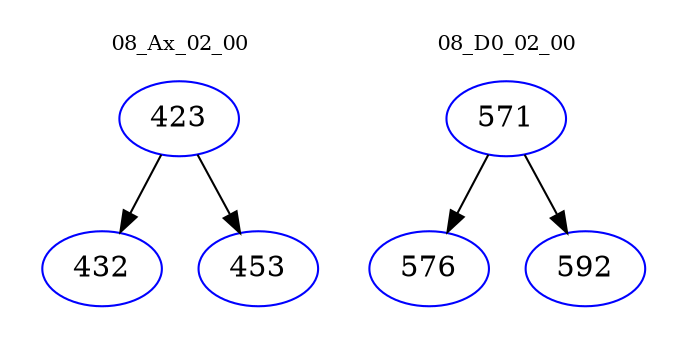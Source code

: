 digraph{
subgraph cluster_0 {
color = white
label = "08_Ax_02_00";
fontsize=10;
T0_423 [label="423", color="blue"]
T0_423 -> T0_432 [color="black"]
T0_432 [label="432", color="blue"]
T0_423 -> T0_453 [color="black"]
T0_453 [label="453", color="blue"]
}
subgraph cluster_1 {
color = white
label = "08_D0_02_00";
fontsize=10;
T1_571 [label="571", color="blue"]
T1_571 -> T1_576 [color="black"]
T1_576 [label="576", color="blue"]
T1_571 -> T1_592 [color="black"]
T1_592 [label="592", color="blue"]
}
}
